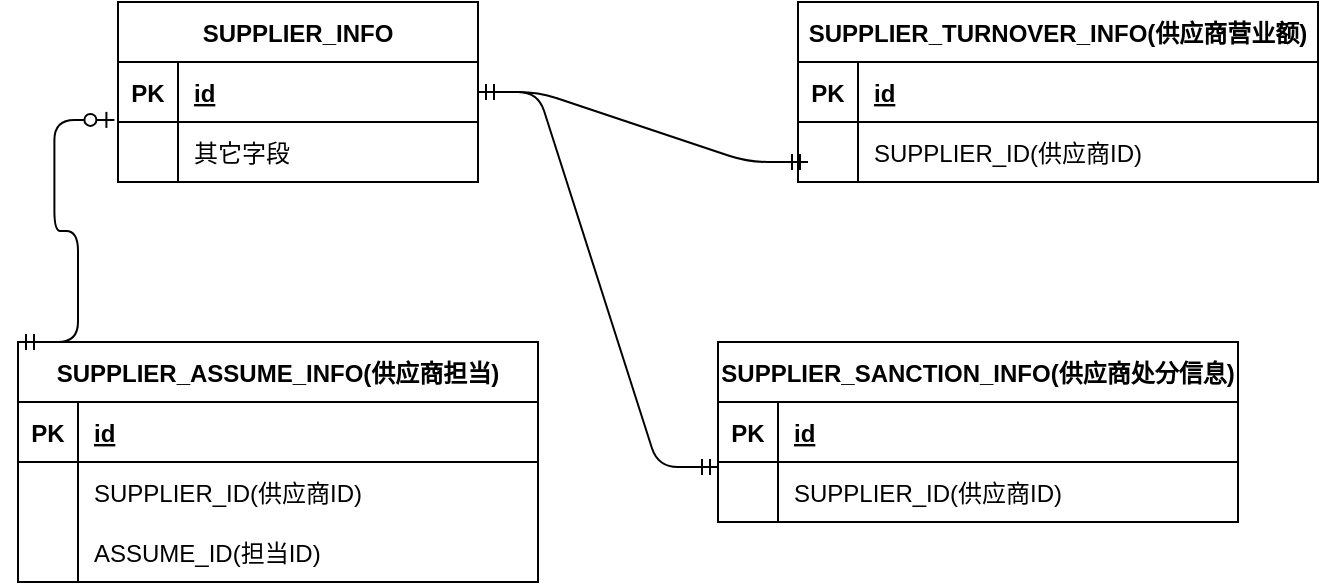 <mxfile version="14.2.7" type="github">
  <diagram id="kgpKYQtTHZ0yAKxKKP6v" name="Page-1">
    <mxGraphModel dx="1082" dy="623" grid="1" gridSize="10" guides="1" tooltips="1" connect="1" arrows="1" fold="1" page="1" pageScale="1" pageWidth="850" pageHeight="1100" math="0" shadow="0">
      <root>
        <mxCell id="0" />
        <mxCell id="1" parent="0" />
        <mxCell id="3vN4K4ym8y1vEtiWNW1v-5" value="SUPPLIER_INFO" style="shape=table;startSize=30;container=1;collapsible=1;childLayout=tableLayout;fixedRows=1;rowLines=0;fontStyle=1;align=center;resizeLast=1;" vertex="1" parent="1">
          <mxGeometry x="140" y="62" width="180" height="90" as="geometry" />
        </mxCell>
        <mxCell id="3vN4K4ym8y1vEtiWNW1v-6" value="" style="shape=partialRectangle;collapsible=0;dropTarget=0;pointerEvents=0;fillColor=none;top=0;left=0;bottom=1;right=0;points=[[0,0.5],[1,0.5]];portConstraint=eastwest;" vertex="1" parent="3vN4K4ym8y1vEtiWNW1v-5">
          <mxGeometry y="30" width="180" height="30" as="geometry" />
        </mxCell>
        <mxCell id="3vN4K4ym8y1vEtiWNW1v-7" value="PK" style="shape=partialRectangle;connectable=0;fillColor=none;top=0;left=0;bottom=0;right=0;fontStyle=1;overflow=hidden;" vertex="1" parent="3vN4K4ym8y1vEtiWNW1v-6">
          <mxGeometry width="30" height="30" as="geometry" />
        </mxCell>
        <mxCell id="3vN4K4ym8y1vEtiWNW1v-8" value="id" style="shape=partialRectangle;connectable=0;fillColor=none;top=0;left=0;bottom=0;right=0;align=left;spacingLeft=6;fontStyle=5;overflow=hidden;" vertex="1" parent="3vN4K4ym8y1vEtiWNW1v-6">
          <mxGeometry x="30" width="150" height="30" as="geometry" />
        </mxCell>
        <mxCell id="3vN4K4ym8y1vEtiWNW1v-9" value="" style="shape=partialRectangle;collapsible=0;dropTarget=0;pointerEvents=0;fillColor=none;top=0;left=0;bottom=0;right=0;points=[[0,0.5],[1,0.5]];portConstraint=eastwest;" vertex="1" parent="3vN4K4ym8y1vEtiWNW1v-5">
          <mxGeometry y="60" width="180" height="30" as="geometry" />
        </mxCell>
        <mxCell id="3vN4K4ym8y1vEtiWNW1v-10" value="" style="shape=partialRectangle;connectable=0;fillColor=none;top=0;left=0;bottom=0;right=0;editable=1;overflow=hidden;" vertex="1" parent="3vN4K4ym8y1vEtiWNW1v-9">
          <mxGeometry width="30" height="30" as="geometry" />
        </mxCell>
        <mxCell id="3vN4K4ym8y1vEtiWNW1v-11" value="其它字段" style="shape=partialRectangle;connectable=0;fillColor=none;top=0;left=0;bottom=0;right=0;align=left;spacingLeft=6;overflow=hidden;" vertex="1" parent="3vN4K4ym8y1vEtiWNW1v-9">
          <mxGeometry x="30" width="150" height="30" as="geometry" />
        </mxCell>
        <mxCell id="3vN4K4ym8y1vEtiWNW1v-32" value="SUPPLIER_ASSUME_INFO(供应商担当)" style="shape=table;startSize=30;container=1;collapsible=1;childLayout=tableLayout;fixedRows=1;rowLines=0;fontStyle=1;align=center;resizeLast=1;" vertex="1" parent="1">
          <mxGeometry x="90" y="232" width="260" height="120" as="geometry" />
        </mxCell>
        <mxCell id="3vN4K4ym8y1vEtiWNW1v-33" value="" style="shape=partialRectangle;collapsible=0;dropTarget=0;pointerEvents=0;fillColor=none;top=0;left=0;bottom=1;right=0;points=[[0,0.5],[1,0.5]];portConstraint=eastwest;" vertex="1" parent="3vN4K4ym8y1vEtiWNW1v-32">
          <mxGeometry y="30" width="260" height="30" as="geometry" />
        </mxCell>
        <mxCell id="3vN4K4ym8y1vEtiWNW1v-34" value="PK" style="shape=partialRectangle;connectable=0;fillColor=none;top=0;left=0;bottom=0;right=0;fontStyle=1;overflow=hidden;" vertex="1" parent="3vN4K4ym8y1vEtiWNW1v-33">
          <mxGeometry width="30" height="30" as="geometry" />
        </mxCell>
        <mxCell id="3vN4K4ym8y1vEtiWNW1v-35" value="id" style="shape=partialRectangle;connectable=0;fillColor=none;top=0;left=0;bottom=0;right=0;align=left;spacingLeft=6;fontStyle=5;overflow=hidden;" vertex="1" parent="3vN4K4ym8y1vEtiWNW1v-33">
          <mxGeometry x="30" width="230" height="30" as="geometry" />
        </mxCell>
        <mxCell id="3vN4K4ym8y1vEtiWNW1v-36" value="" style="shape=partialRectangle;collapsible=0;dropTarget=0;pointerEvents=0;fillColor=none;top=0;left=0;bottom=0;right=0;points=[[0,0.5],[1,0.5]];portConstraint=eastwest;" vertex="1" parent="3vN4K4ym8y1vEtiWNW1v-32">
          <mxGeometry y="60" width="260" height="30" as="geometry" />
        </mxCell>
        <mxCell id="3vN4K4ym8y1vEtiWNW1v-37" value="" style="shape=partialRectangle;connectable=0;fillColor=none;top=0;left=0;bottom=0;right=0;editable=1;overflow=hidden;" vertex="1" parent="3vN4K4ym8y1vEtiWNW1v-36">
          <mxGeometry width="30" height="30" as="geometry" />
        </mxCell>
        <mxCell id="3vN4K4ym8y1vEtiWNW1v-38" value="SUPPLIER_ID(供应商ID)" style="shape=partialRectangle;connectable=0;fillColor=none;top=0;left=0;bottom=0;right=0;align=left;spacingLeft=6;overflow=hidden;" vertex="1" parent="3vN4K4ym8y1vEtiWNW1v-36">
          <mxGeometry x="30" width="230" height="30" as="geometry" />
        </mxCell>
        <mxCell id="3vN4K4ym8y1vEtiWNW1v-40" value="" style="shape=partialRectangle;collapsible=0;dropTarget=0;pointerEvents=0;fillColor=none;top=0;left=0;bottom=0;right=0;points=[[0,0.5],[1,0.5]];portConstraint=eastwest;" vertex="1" parent="3vN4K4ym8y1vEtiWNW1v-32">
          <mxGeometry y="90" width="260" height="30" as="geometry" />
        </mxCell>
        <mxCell id="3vN4K4ym8y1vEtiWNW1v-41" value="" style="shape=partialRectangle;connectable=0;fillColor=none;top=0;left=0;bottom=0;right=0;editable=1;overflow=hidden;" vertex="1" parent="3vN4K4ym8y1vEtiWNW1v-40">
          <mxGeometry width="30" height="30" as="geometry" />
        </mxCell>
        <mxCell id="3vN4K4ym8y1vEtiWNW1v-42" value="ASSUME_ID(担当ID)" style="shape=partialRectangle;connectable=0;fillColor=none;top=0;left=0;bottom=0;right=0;align=left;spacingLeft=6;overflow=hidden;" vertex="1" parent="3vN4K4ym8y1vEtiWNW1v-40">
          <mxGeometry x="30" width="230" height="30" as="geometry" />
        </mxCell>
        <mxCell id="3vN4K4ym8y1vEtiWNW1v-43" value="SUPPLIER_TURNOVER_INFO(供应商营业额)" style="shape=table;startSize=30;container=1;collapsible=1;childLayout=tableLayout;fixedRows=1;rowLines=0;fontStyle=1;align=center;resizeLast=1;" vertex="1" parent="1">
          <mxGeometry x="480" y="62" width="260" height="90" as="geometry" />
        </mxCell>
        <mxCell id="3vN4K4ym8y1vEtiWNW1v-44" value="" style="shape=partialRectangle;collapsible=0;dropTarget=0;pointerEvents=0;fillColor=none;top=0;left=0;bottom=1;right=0;points=[[0,0.5],[1,0.5]];portConstraint=eastwest;" vertex="1" parent="3vN4K4ym8y1vEtiWNW1v-43">
          <mxGeometry y="30" width="260" height="30" as="geometry" />
        </mxCell>
        <mxCell id="3vN4K4ym8y1vEtiWNW1v-45" value="PK" style="shape=partialRectangle;connectable=0;fillColor=none;top=0;left=0;bottom=0;right=0;fontStyle=1;overflow=hidden;" vertex="1" parent="3vN4K4ym8y1vEtiWNW1v-44">
          <mxGeometry width="30" height="30" as="geometry" />
        </mxCell>
        <mxCell id="3vN4K4ym8y1vEtiWNW1v-46" value="id" style="shape=partialRectangle;connectable=0;fillColor=none;top=0;left=0;bottom=0;right=0;align=left;spacingLeft=6;fontStyle=5;overflow=hidden;" vertex="1" parent="3vN4K4ym8y1vEtiWNW1v-44">
          <mxGeometry x="30" width="230" height="30" as="geometry" />
        </mxCell>
        <mxCell id="3vN4K4ym8y1vEtiWNW1v-47" value="" style="shape=partialRectangle;collapsible=0;dropTarget=0;pointerEvents=0;fillColor=none;top=0;left=0;bottom=0;right=0;points=[[0,0.5],[1,0.5]];portConstraint=eastwest;" vertex="1" parent="3vN4K4ym8y1vEtiWNW1v-43">
          <mxGeometry y="60" width="260" height="30" as="geometry" />
        </mxCell>
        <mxCell id="3vN4K4ym8y1vEtiWNW1v-48" value="" style="shape=partialRectangle;connectable=0;fillColor=none;top=0;left=0;bottom=0;right=0;editable=1;overflow=hidden;" vertex="1" parent="3vN4K4ym8y1vEtiWNW1v-47">
          <mxGeometry width="30" height="30" as="geometry" />
        </mxCell>
        <mxCell id="3vN4K4ym8y1vEtiWNW1v-49" value="SUPPLIER_ID(供应商ID)" style="shape=partialRectangle;connectable=0;fillColor=none;top=0;left=0;bottom=0;right=0;align=left;spacingLeft=6;overflow=hidden;" vertex="1" parent="3vN4K4ym8y1vEtiWNW1v-47">
          <mxGeometry x="30" width="230" height="30" as="geometry" />
        </mxCell>
        <mxCell id="3vN4K4ym8y1vEtiWNW1v-53" value="SUPPLIER_SANCTION_INFO(供应商处分信息)" style="shape=table;startSize=30;container=1;collapsible=1;childLayout=tableLayout;fixedRows=1;rowLines=0;fontStyle=1;align=center;resizeLast=1;" vertex="1" parent="1">
          <mxGeometry x="440" y="232" width="260" height="90" as="geometry" />
        </mxCell>
        <mxCell id="3vN4K4ym8y1vEtiWNW1v-54" value="" style="shape=partialRectangle;collapsible=0;dropTarget=0;pointerEvents=0;fillColor=none;top=0;left=0;bottom=1;right=0;points=[[0,0.5],[1,0.5]];portConstraint=eastwest;" vertex="1" parent="3vN4K4ym8y1vEtiWNW1v-53">
          <mxGeometry y="30" width="260" height="30" as="geometry" />
        </mxCell>
        <mxCell id="3vN4K4ym8y1vEtiWNW1v-55" value="PK" style="shape=partialRectangle;connectable=0;fillColor=none;top=0;left=0;bottom=0;right=0;fontStyle=1;overflow=hidden;" vertex="1" parent="3vN4K4ym8y1vEtiWNW1v-54">
          <mxGeometry width="30" height="30" as="geometry" />
        </mxCell>
        <mxCell id="3vN4K4ym8y1vEtiWNW1v-56" value="id" style="shape=partialRectangle;connectable=0;fillColor=none;top=0;left=0;bottom=0;right=0;align=left;spacingLeft=6;fontStyle=5;overflow=hidden;" vertex="1" parent="3vN4K4ym8y1vEtiWNW1v-54">
          <mxGeometry x="30" width="230" height="30" as="geometry" />
        </mxCell>
        <mxCell id="3vN4K4ym8y1vEtiWNW1v-57" value="" style="shape=partialRectangle;collapsible=0;dropTarget=0;pointerEvents=0;fillColor=none;top=0;left=0;bottom=0;right=0;points=[[0,0.5],[1,0.5]];portConstraint=eastwest;" vertex="1" parent="3vN4K4ym8y1vEtiWNW1v-53">
          <mxGeometry y="60" width="260" height="30" as="geometry" />
        </mxCell>
        <mxCell id="3vN4K4ym8y1vEtiWNW1v-58" value="" style="shape=partialRectangle;connectable=0;fillColor=none;top=0;left=0;bottom=0;right=0;editable=1;overflow=hidden;" vertex="1" parent="3vN4K4ym8y1vEtiWNW1v-57">
          <mxGeometry width="30" height="30" as="geometry" />
        </mxCell>
        <mxCell id="3vN4K4ym8y1vEtiWNW1v-59" value="SUPPLIER_ID(供应商ID)" style="shape=partialRectangle;connectable=0;fillColor=none;top=0;left=0;bottom=0;right=0;align=left;spacingLeft=6;overflow=hidden;" vertex="1" parent="3vN4K4ym8y1vEtiWNW1v-57">
          <mxGeometry x="30" width="230" height="30" as="geometry" />
        </mxCell>
        <mxCell id="3vN4K4ym8y1vEtiWNW1v-67" value="" style="edgeStyle=entityRelationEdgeStyle;fontSize=12;html=1;endArrow=ERmandOne;startArrow=ERmandOne;exitX=1;exitY=0.5;exitDx=0;exitDy=0;" edge="1" parent="1" source="3vN4K4ym8y1vEtiWNW1v-6">
          <mxGeometry width="100" height="100" relative="1" as="geometry">
            <mxPoint x="385" y="242" as="sourcePoint" />
            <mxPoint x="485" y="142" as="targetPoint" />
          </mxGeometry>
        </mxCell>
        <mxCell id="3vN4K4ym8y1vEtiWNW1v-68" value="" style="edgeStyle=entityRelationEdgeStyle;fontSize=12;html=1;endArrow=ERmandOne;startArrow=ERmandOne;" edge="1" parent="1" source="3vN4K4ym8y1vEtiWNW1v-6">
          <mxGeometry width="100" height="100" relative="1" as="geometry">
            <mxPoint x="275" y="259.5" as="sourcePoint" />
            <mxPoint x="440" y="294.5" as="targetPoint" />
          </mxGeometry>
        </mxCell>
        <mxCell id="3vN4K4ym8y1vEtiWNW1v-72" value="" style="edgeStyle=entityRelationEdgeStyle;fontSize=12;html=1;endArrow=ERzeroToOne;startArrow=ERmandOne;entryX=-0.01;entryY=0.965;entryDx=0;entryDy=0;entryPerimeter=0;exitX=0;exitY=0;exitDx=0;exitDy=0;" edge="1" parent="1" source="3vN4K4ym8y1vEtiWNW1v-32" target="3vN4K4ym8y1vEtiWNW1v-6">
          <mxGeometry width="100" height="100" relative="1" as="geometry">
            <mxPoint x="20" y="262" as="sourcePoint" />
            <mxPoint x="120" y="162" as="targetPoint" />
          </mxGeometry>
        </mxCell>
      </root>
    </mxGraphModel>
  </diagram>
</mxfile>
